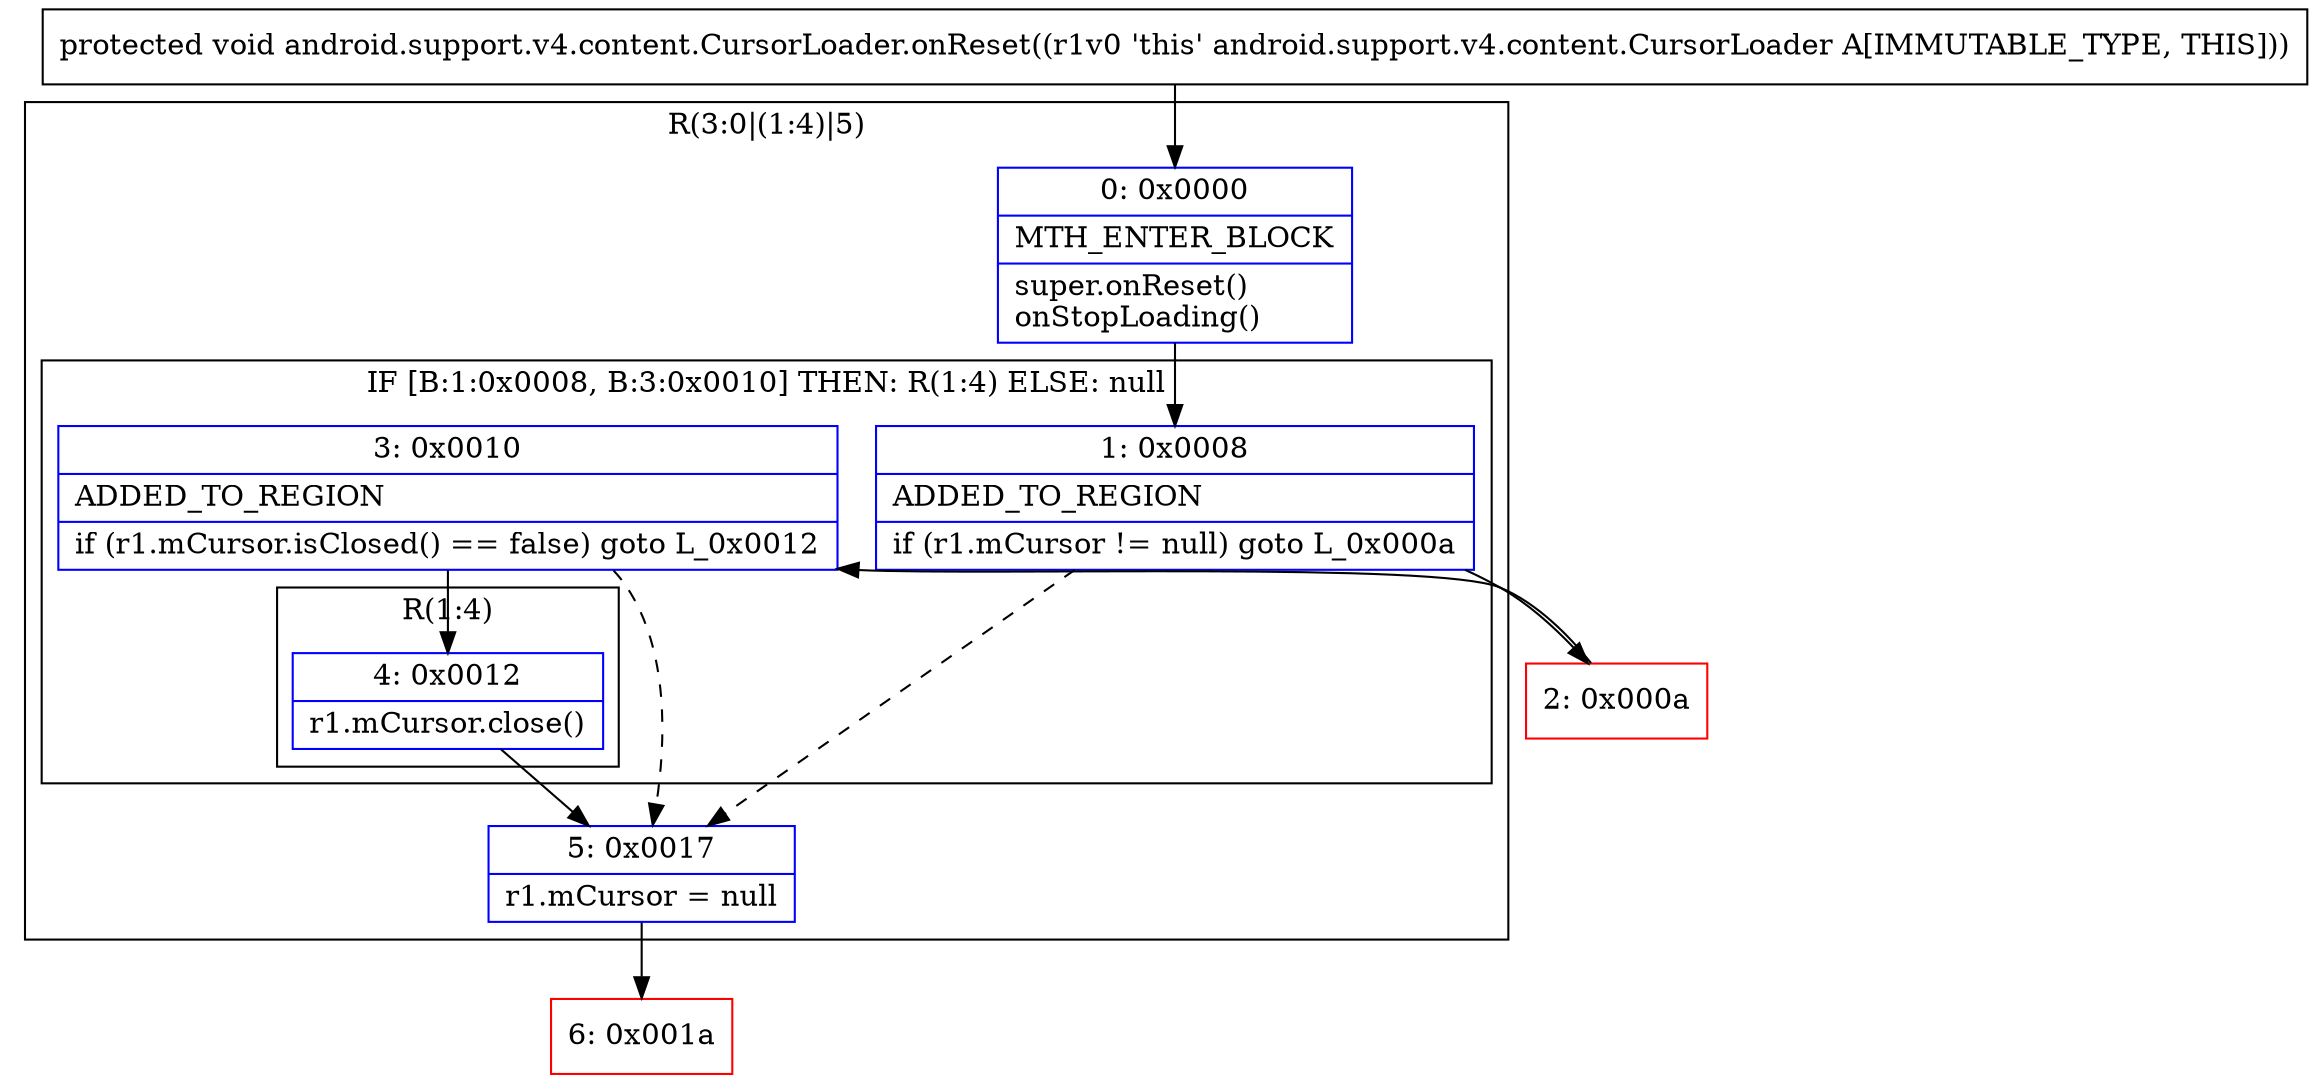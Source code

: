 digraph "CFG forandroid.support.v4.content.CursorLoader.onReset()V" {
subgraph cluster_Region_2032019751 {
label = "R(3:0|(1:4)|5)";
node [shape=record,color=blue];
Node_0 [shape=record,label="{0\:\ 0x0000|MTH_ENTER_BLOCK\l|super.onReset()\lonStopLoading()\l}"];
subgraph cluster_IfRegion_1496406753 {
label = "IF [B:1:0x0008, B:3:0x0010] THEN: R(1:4) ELSE: null";
node [shape=record,color=blue];
Node_1 [shape=record,label="{1\:\ 0x0008|ADDED_TO_REGION\l|if (r1.mCursor != null) goto L_0x000a\l}"];
Node_3 [shape=record,label="{3\:\ 0x0010|ADDED_TO_REGION\l|if (r1.mCursor.isClosed() == false) goto L_0x0012\l}"];
subgraph cluster_Region_1548620016 {
label = "R(1:4)";
node [shape=record,color=blue];
Node_4 [shape=record,label="{4\:\ 0x0012|r1.mCursor.close()\l}"];
}
}
Node_5 [shape=record,label="{5\:\ 0x0017|r1.mCursor = null\l}"];
}
Node_2 [shape=record,color=red,label="{2\:\ 0x000a}"];
Node_6 [shape=record,color=red,label="{6\:\ 0x001a}"];
MethodNode[shape=record,label="{protected void android.support.v4.content.CursorLoader.onReset((r1v0 'this' android.support.v4.content.CursorLoader A[IMMUTABLE_TYPE, THIS])) }"];
MethodNode -> Node_0;
Node_0 -> Node_1;
Node_1 -> Node_2;
Node_1 -> Node_5[style=dashed];
Node_3 -> Node_4;
Node_3 -> Node_5[style=dashed];
Node_4 -> Node_5;
Node_5 -> Node_6;
Node_2 -> Node_3;
}

